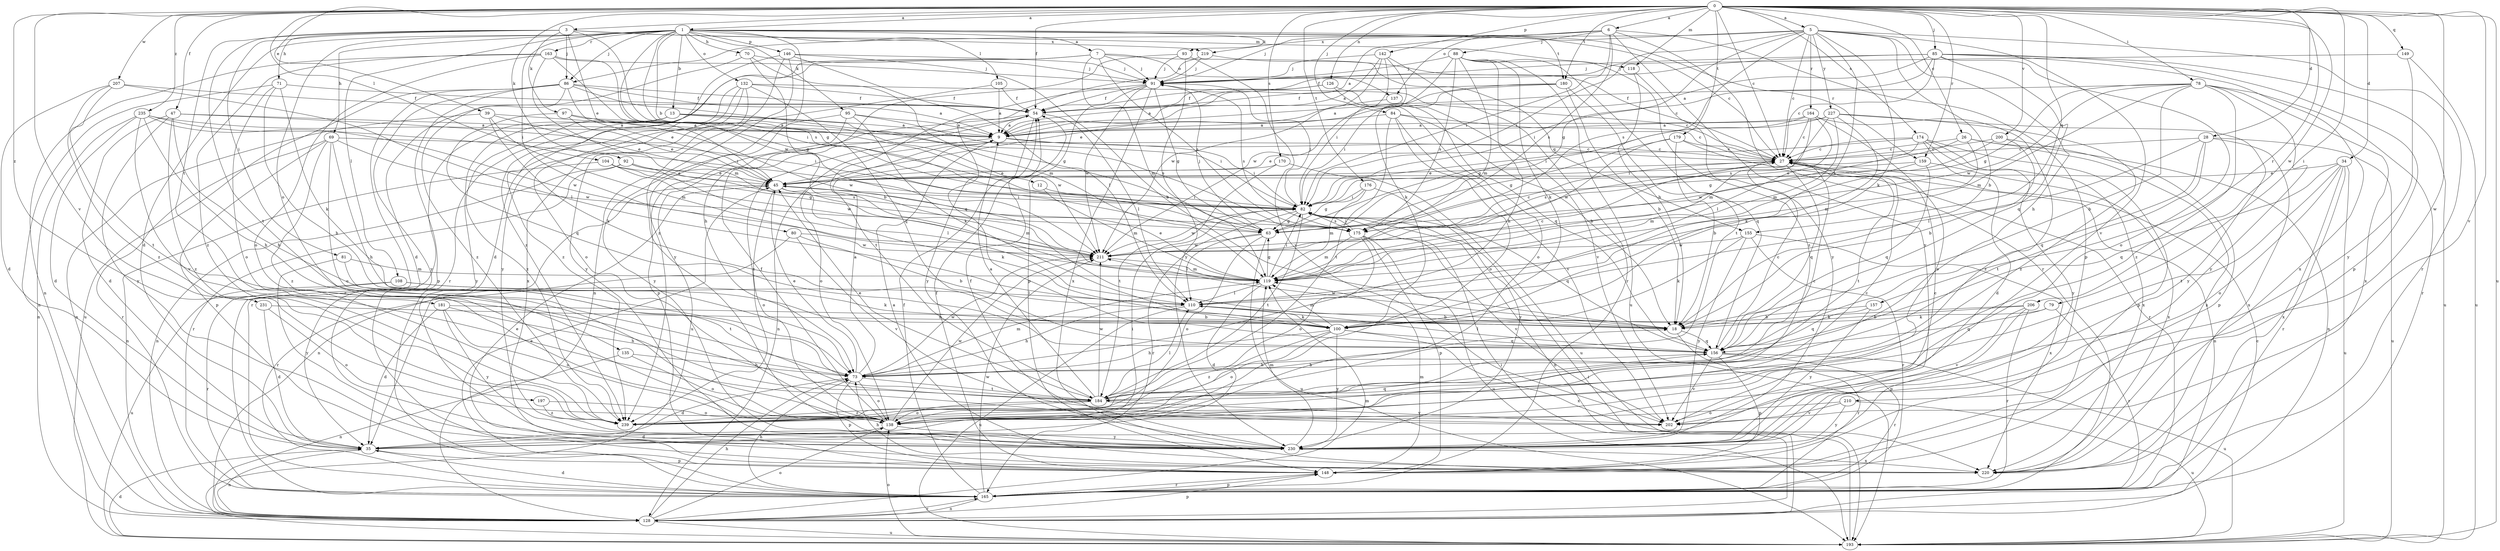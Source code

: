 strict digraph  {
0;
1;
3;
5;
6;
7;
9;
12;
13;
18;
26;
27;
28;
34;
35;
39;
45;
47;
54;
63;
69;
70;
71;
73;
78;
79;
80;
81;
82;
84;
85;
86;
88;
91;
92;
93;
95;
97;
100;
104;
105;
108;
110;
118;
119;
126;
128;
132;
135;
137;
138;
142;
146;
148;
149;
155;
156;
157;
159;
163;
164;
165;
170;
174;
175;
176;
179;
180;
181;
184;
193;
197;
200;
202;
206;
207;
210;
211;
219;
220;
227;
230;
231;
235;
239;
0 -> 1  [label=a];
0 -> 3  [label=a];
0 -> 5  [label=a];
0 -> 6  [label=a];
0 -> 26  [label=c];
0 -> 27  [label=c];
0 -> 28  [label=d];
0 -> 34  [label=d];
0 -> 39  [label=e];
0 -> 47  [label=f];
0 -> 54  [label=f];
0 -> 78  [label=i];
0 -> 79  [label=i];
0 -> 84  [label=j];
0 -> 85  [label=j];
0 -> 92  [label=k];
0 -> 104  [label=l];
0 -> 118  [label=m];
0 -> 126  [label=n];
0 -> 142  [label=p];
0 -> 149  [label=q];
0 -> 155  [label=q];
0 -> 157  [label=r];
0 -> 159  [label=r];
0 -> 170  [label=s];
0 -> 174  [label=s];
0 -> 176  [label=t];
0 -> 179  [label=t];
0 -> 180  [label=t];
0 -> 193  [label=u];
0 -> 197  [label=v];
0 -> 200  [label=v];
0 -> 202  [label=v];
0 -> 206  [label=w];
0 -> 207  [label=w];
0 -> 210  [label=w];
0 -> 231  [label=z];
0 -> 235  [label=z];
1 -> 7  [label=a];
1 -> 12  [label=b];
1 -> 13  [label=b];
1 -> 27  [label=c];
1 -> 35  [label=d];
1 -> 63  [label=g];
1 -> 69  [label=h];
1 -> 70  [label=h];
1 -> 80  [label=i];
1 -> 86  [label=j];
1 -> 93  [label=k];
1 -> 95  [label=k];
1 -> 105  [label=l];
1 -> 108  [label=l];
1 -> 132  [label=o];
1 -> 135  [label=o];
1 -> 146  [label=p];
1 -> 159  [label=r];
1 -> 163  [label=r];
1 -> 180  [label=t];
1 -> 211  [label=w];
1 -> 239  [label=z];
3 -> 45  [label=e];
3 -> 71  [label=h];
3 -> 81  [label=i];
3 -> 86  [label=j];
3 -> 97  [label=k];
3 -> 118  [label=m];
3 -> 175  [label=s];
3 -> 181  [label=t];
3 -> 184  [label=t];
3 -> 219  [label=x];
5 -> 18  [label=b];
5 -> 27  [label=c];
5 -> 63  [label=g];
5 -> 73  [label=h];
5 -> 82  [label=i];
5 -> 100  [label=k];
5 -> 110  [label=l];
5 -> 137  [label=o];
5 -> 164  [label=r];
5 -> 165  [label=r];
5 -> 175  [label=s];
5 -> 202  [label=v];
5 -> 219  [label=x];
5 -> 227  [label=y];
6 -> 9  [label=a];
6 -> 82  [label=i];
6 -> 86  [label=j];
6 -> 88  [label=j];
6 -> 91  [label=j];
6 -> 148  [label=p];
6 -> 165  [label=r];
6 -> 175  [label=s];
6 -> 230  [label=y];
7 -> 91  [label=j];
7 -> 119  [label=m];
7 -> 137  [label=o];
7 -> 155  [label=q];
7 -> 165  [label=r];
7 -> 175  [label=s];
7 -> 239  [label=z];
9 -> 27  [label=c];
9 -> 82  [label=i];
9 -> 128  [label=n];
9 -> 138  [label=o];
12 -> 82  [label=i];
12 -> 119  [label=m];
13 -> 9  [label=a];
13 -> 165  [label=r];
13 -> 175  [label=s];
13 -> 211  [label=w];
13 -> 230  [label=y];
13 -> 239  [label=z];
18 -> 156  [label=q];
18 -> 165  [label=r];
18 -> 211  [label=w];
26 -> 27  [label=c];
26 -> 82  [label=i];
26 -> 119  [label=m];
26 -> 128  [label=n];
26 -> 220  [label=x];
27 -> 45  [label=e];
27 -> 128  [label=n];
27 -> 156  [label=q];
27 -> 175  [label=s];
27 -> 184  [label=t];
28 -> 27  [label=c];
28 -> 110  [label=l];
28 -> 156  [label=q];
28 -> 184  [label=t];
28 -> 193  [label=u];
28 -> 220  [label=x];
34 -> 45  [label=e];
34 -> 138  [label=o];
34 -> 156  [label=q];
34 -> 165  [label=r];
34 -> 184  [label=t];
34 -> 193  [label=u];
34 -> 220  [label=x];
35 -> 82  [label=i];
35 -> 128  [label=n];
35 -> 148  [label=p];
39 -> 9  [label=a];
39 -> 45  [label=e];
39 -> 100  [label=k];
39 -> 119  [label=m];
39 -> 128  [label=n];
45 -> 82  [label=i];
45 -> 100  [label=k];
45 -> 119  [label=m];
45 -> 128  [label=n];
45 -> 138  [label=o];
47 -> 9  [label=a];
47 -> 35  [label=d];
47 -> 73  [label=h];
47 -> 82  [label=i];
47 -> 230  [label=y];
47 -> 239  [label=z];
54 -> 9  [label=a];
54 -> 110  [label=l];
54 -> 193  [label=u];
54 -> 230  [label=y];
54 -> 239  [label=z];
63 -> 91  [label=j];
63 -> 110  [label=l];
63 -> 138  [label=o];
63 -> 193  [label=u];
63 -> 211  [label=w];
69 -> 27  [label=c];
69 -> 73  [label=h];
69 -> 138  [label=o];
69 -> 148  [label=p];
69 -> 165  [label=r];
69 -> 211  [label=w];
69 -> 239  [label=z];
70 -> 18  [label=b];
70 -> 35  [label=d];
70 -> 91  [label=j];
70 -> 119  [label=m];
71 -> 54  [label=f];
71 -> 73  [label=h];
71 -> 100  [label=k];
71 -> 128  [label=n];
71 -> 138  [label=o];
73 -> 9  [label=a];
73 -> 35  [label=d];
73 -> 45  [label=e];
73 -> 119  [label=m];
73 -> 138  [label=o];
73 -> 148  [label=p];
73 -> 184  [label=t];
73 -> 211  [label=w];
78 -> 18  [label=b];
78 -> 54  [label=f];
78 -> 63  [label=g];
78 -> 119  [label=m];
78 -> 165  [label=r];
78 -> 211  [label=w];
78 -> 220  [label=x];
78 -> 230  [label=y];
78 -> 239  [label=z];
79 -> 100  [label=k];
79 -> 156  [label=q];
79 -> 165  [label=r];
80 -> 18  [label=b];
80 -> 165  [label=r];
80 -> 202  [label=v];
80 -> 211  [label=w];
81 -> 119  [label=m];
81 -> 184  [label=t];
81 -> 230  [label=y];
82 -> 63  [label=g];
82 -> 91  [label=j];
82 -> 128  [label=n];
82 -> 156  [label=q];
82 -> 165  [label=r];
82 -> 175  [label=s];
82 -> 184  [label=t];
82 -> 211  [label=w];
84 -> 9  [label=a];
84 -> 18  [label=b];
84 -> 27  [label=c];
84 -> 138  [label=o];
84 -> 184  [label=t];
84 -> 202  [label=v];
85 -> 9  [label=a];
85 -> 27  [label=c];
85 -> 54  [label=f];
85 -> 82  [label=i];
85 -> 91  [label=j];
85 -> 138  [label=o];
85 -> 148  [label=p];
85 -> 156  [label=q];
85 -> 193  [label=u];
85 -> 220  [label=x];
86 -> 9  [label=a];
86 -> 45  [label=e];
86 -> 54  [label=f];
86 -> 63  [label=g];
86 -> 148  [label=p];
86 -> 165  [label=r];
86 -> 193  [label=u];
86 -> 230  [label=y];
86 -> 239  [label=z];
88 -> 73  [label=h];
88 -> 91  [label=j];
88 -> 100  [label=k];
88 -> 119  [label=m];
88 -> 175  [label=s];
88 -> 184  [label=t];
88 -> 193  [label=u];
88 -> 211  [label=w];
88 -> 239  [label=z];
91 -> 54  [label=f];
91 -> 63  [label=g];
91 -> 148  [label=p];
91 -> 175  [label=s];
91 -> 184  [label=t];
91 -> 211  [label=w];
91 -> 220  [label=x];
92 -> 45  [label=e];
92 -> 110  [label=l];
92 -> 128  [label=n];
92 -> 165  [label=r];
92 -> 175  [label=s];
93 -> 73  [label=h];
93 -> 91  [label=j];
93 -> 202  [label=v];
93 -> 230  [label=y];
95 -> 9  [label=a];
95 -> 82  [label=i];
95 -> 100  [label=k];
95 -> 148  [label=p];
95 -> 230  [label=y];
97 -> 9  [label=a];
97 -> 45  [label=e];
97 -> 156  [label=q];
97 -> 211  [label=w];
100 -> 73  [label=h];
100 -> 119  [label=m];
100 -> 138  [label=o];
100 -> 156  [label=q];
100 -> 220  [label=x];
100 -> 230  [label=y];
100 -> 239  [label=z];
104 -> 45  [label=e];
104 -> 63  [label=g];
104 -> 128  [label=n];
104 -> 211  [label=w];
105 -> 9  [label=a];
105 -> 54  [label=f];
105 -> 230  [label=y];
108 -> 100  [label=k];
108 -> 110  [label=l];
108 -> 165  [label=r];
108 -> 193  [label=u];
110 -> 18  [label=b];
110 -> 73  [label=h];
110 -> 100  [label=k];
110 -> 193  [label=u];
118 -> 18  [label=b];
118 -> 230  [label=y];
119 -> 27  [label=c];
119 -> 35  [label=d];
119 -> 45  [label=e];
119 -> 63  [label=g];
119 -> 82  [label=i];
119 -> 110  [label=l];
126 -> 9  [label=a];
126 -> 54  [label=f];
126 -> 138  [label=o];
126 -> 156  [label=q];
128 -> 27  [label=c];
128 -> 73  [label=h];
128 -> 82  [label=i];
128 -> 119  [label=m];
128 -> 138  [label=o];
128 -> 148  [label=p];
128 -> 165  [label=r];
128 -> 193  [label=u];
132 -> 27  [label=c];
132 -> 54  [label=f];
132 -> 138  [label=o];
132 -> 156  [label=q];
132 -> 220  [label=x];
132 -> 230  [label=y];
132 -> 239  [label=z];
135 -> 73  [label=h];
135 -> 128  [label=n];
135 -> 138  [label=o];
137 -> 45  [label=e];
137 -> 202  [label=v];
138 -> 27  [label=c];
138 -> 35  [label=d];
138 -> 54  [label=f];
138 -> 211  [label=w];
138 -> 230  [label=y];
142 -> 9  [label=a];
142 -> 82  [label=i];
142 -> 91  [label=j];
142 -> 100  [label=k];
142 -> 165  [label=r];
142 -> 211  [label=w];
146 -> 18  [label=b];
146 -> 35  [label=d];
146 -> 91  [label=j];
146 -> 110  [label=l];
146 -> 128  [label=n];
146 -> 230  [label=y];
148 -> 54  [label=f];
148 -> 119  [label=m];
148 -> 165  [label=r];
149 -> 91  [label=j];
149 -> 193  [label=u];
149 -> 230  [label=y];
155 -> 100  [label=k];
155 -> 165  [label=r];
155 -> 211  [label=w];
155 -> 220  [label=x];
155 -> 230  [label=y];
156 -> 27  [label=c];
156 -> 73  [label=h];
156 -> 110  [label=l];
156 -> 148  [label=p];
156 -> 165  [label=r];
156 -> 193  [label=u];
156 -> 202  [label=v];
157 -> 18  [label=b];
157 -> 156  [label=q];
157 -> 230  [label=y];
159 -> 45  [label=e];
159 -> 119  [label=m];
159 -> 156  [label=q];
159 -> 220  [label=x];
163 -> 63  [label=g];
163 -> 82  [label=i];
163 -> 91  [label=j];
163 -> 119  [label=m];
163 -> 128  [label=n];
163 -> 138  [label=o];
163 -> 239  [label=z];
164 -> 9  [label=a];
164 -> 27  [label=c];
164 -> 63  [label=g];
164 -> 110  [label=l];
164 -> 119  [label=m];
164 -> 138  [label=o];
164 -> 239  [label=z];
165 -> 35  [label=d];
165 -> 45  [label=e];
165 -> 54  [label=f];
165 -> 73  [label=h];
165 -> 128  [label=n];
165 -> 148  [label=p];
165 -> 211  [label=w];
170 -> 45  [label=e];
170 -> 184  [label=t];
170 -> 193  [label=u];
174 -> 27  [label=c];
174 -> 35  [label=d];
174 -> 45  [label=e];
174 -> 148  [label=p];
174 -> 211  [label=w];
174 -> 220  [label=x];
174 -> 230  [label=y];
175 -> 27  [label=c];
175 -> 82  [label=i];
175 -> 119  [label=m];
175 -> 138  [label=o];
175 -> 148  [label=p];
175 -> 193  [label=u];
175 -> 202  [label=v];
176 -> 63  [label=g];
176 -> 82  [label=i];
176 -> 119  [label=m];
176 -> 230  [label=y];
179 -> 18  [label=b];
179 -> 27  [label=c];
179 -> 63  [label=g];
179 -> 165  [label=r];
179 -> 211  [label=w];
180 -> 9  [label=a];
180 -> 18  [label=b];
180 -> 54  [label=f];
180 -> 82  [label=i];
180 -> 156  [label=q];
181 -> 18  [label=b];
181 -> 35  [label=d];
181 -> 73  [label=h];
181 -> 138  [label=o];
181 -> 230  [label=y];
184 -> 9  [label=a];
184 -> 18  [label=b];
184 -> 27  [label=c];
184 -> 45  [label=e];
184 -> 110  [label=l];
184 -> 138  [label=o];
184 -> 202  [label=v];
184 -> 211  [label=w];
184 -> 239  [label=z];
193 -> 35  [label=d];
193 -> 82  [label=i];
193 -> 138  [label=o];
197 -> 138  [label=o];
197 -> 239  [label=z];
200 -> 18  [label=b];
200 -> 27  [label=c];
200 -> 63  [label=g];
200 -> 148  [label=p];
202 -> 27  [label=c];
206 -> 18  [label=b];
206 -> 100  [label=k];
206 -> 148  [label=p];
206 -> 165  [label=r];
206 -> 202  [label=v];
207 -> 35  [label=d];
207 -> 54  [label=f];
207 -> 110  [label=l];
207 -> 184  [label=t];
207 -> 239  [label=z];
210 -> 138  [label=o];
210 -> 193  [label=u];
210 -> 202  [label=v];
210 -> 230  [label=y];
211 -> 119  [label=m];
219 -> 27  [label=c];
219 -> 91  [label=j];
219 -> 156  [label=q];
220 -> 9  [label=a];
220 -> 45  [label=e];
220 -> 73  [label=h];
227 -> 9  [label=a];
227 -> 82  [label=i];
227 -> 100  [label=k];
227 -> 119  [label=m];
227 -> 175  [label=s];
227 -> 230  [label=y];
227 -> 239  [label=z];
230 -> 54  [label=f];
230 -> 119  [label=m];
230 -> 220  [label=x];
231 -> 18  [label=b];
231 -> 35  [label=d];
231 -> 138  [label=o];
235 -> 9  [label=a];
235 -> 35  [label=d];
235 -> 73  [label=h];
235 -> 82  [label=i];
235 -> 128  [label=n];
235 -> 202  [label=v];
235 -> 211  [label=w];
239 -> 156  [label=q];
}

